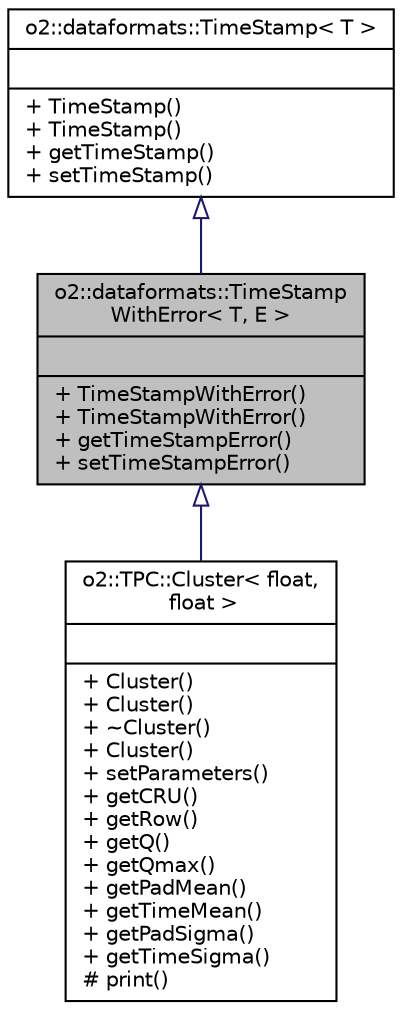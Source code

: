 digraph "o2::dataformats::TimeStampWithError&lt; T, E &gt;"
{
 // INTERACTIVE_SVG=YES
  bgcolor="transparent";
  edge [fontname="Helvetica",fontsize="10",labelfontname="Helvetica",labelfontsize="10"];
  node [fontname="Helvetica",fontsize="10",shape=record];
  Node1 [label="{o2::dataformats::TimeStamp\lWithError\< T, E \>\n||+ TimeStampWithError()\l+ TimeStampWithError()\l+ getTimeStampError()\l+ setTimeStampError()\l}",height=0.2,width=0.4,color="black", fillcolor="grey75", style="filled" fontcolor="black"];
  Node2 -> Node1 [dir="back",color="midnightblue",fontsize="10",style="solid",arrowtail="onormal",fontname="Helvetica"];
  Node2 [label="{o2::dataformats::TimeStamp\< T \>\n||+ TimeStamp()\l+ TimeStamp()\l+ getTimeStamp()\l+ setTimeStamp()\l}",height=0.2,width=0.4,color="black",URL="$d0/d94/classo2_1_1dataformats_1_1TimeStamp.html"];
  Node1 -> Node3 [dir="back",color="midnightblue",fontsize="10",style="solid",arrowtail="onormal",fontname="Helvetica"];
  Node3 [label="{o2::TPC::Cluster\< float,\l float \>\n||+ Cluster()\l+ Cluster()\l+ ~Cluster()\l+ Cluster()\l+ setParameters()\l+ getCRU()\l+ getRow()\l+ getQ()\l+ getQmax()\l+ getPadMean()\l+ getTimeMean()\l+ getPadSigma()\l+ getTimeSigma()\l# print()\l}",height=0.2,width=0.4,color="black",URL="$de/dd5/classo2_1_1TPC_1_1Cluster.html",tooltip="Cluster class for the TPC. "];
}
